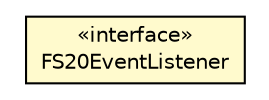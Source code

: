 #!/usr/local/bin/dot
#
# Class diagram 
# Generated by UMLGraph version R5_6-24-gf6e263 (http://www.umlgraph.org/)
#

digraph G {
	edge [fontname="Helvetica",fontsize=10,labelfontname="Helvetica",labelfontsize=10];
	node [fontname="Helvetica",fontsize=10,shape=plaintext];
	nodesep=0.25;
	ranksep=0.5;
	// org.universAAL.lddi.fs20.connect.FS20EventListener
	c3941690 [label=<<table title="org.universAAL.lddi.fs20.connect.FS20EventListener" border="0" cellborder="1" cellspacing="0" cellpadding="2" port="p" bgcolor="lemonChiffon" href="./FS20EventListener.html">
		<tr><td><table border="0" cellspacing="0" cellpadding="1">
<tr><td align="center" balign="center"> &#171;interface&#187; </td></tr>
<tr><td align="center" balign="center"> FS20EventListener </td></tr>
		</table></td></tr>
		</table>>, URL="./FS20EventListener.html", fontname="Helvetica", fontcolor="black", fontsize=10.0];
}

